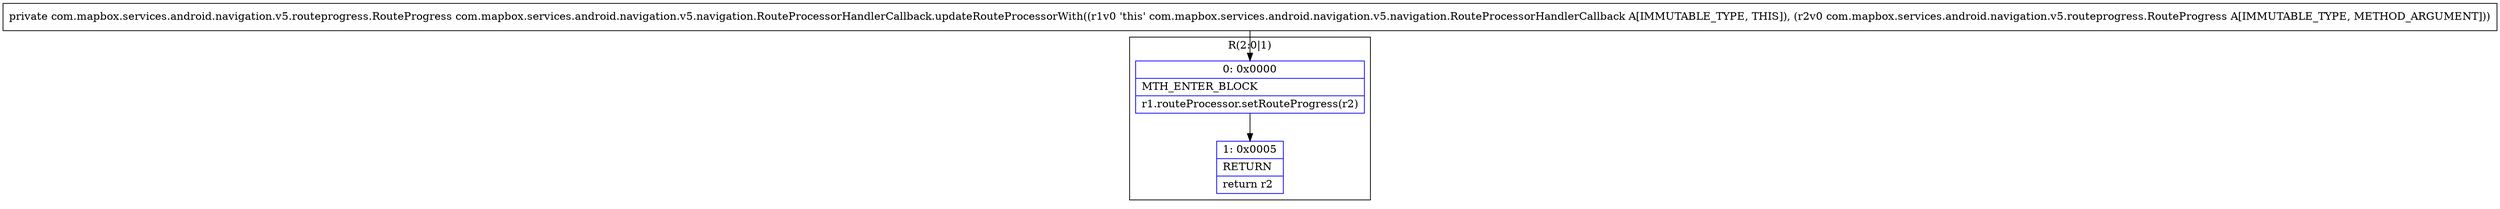 digraph "CFG forcom.mapbox.services.android.navigation.v5.navigation.RouteProcessorHandlerCallback.updateRouteProcessorWith(Lcom\/mapbox\/services\/android\/navigation\/v5\/routeprogress\/RouteProgress;)Lcom\/mapbox\/services\/android\/navigation\/v5\/routeprogress\/RouteProgress;" {
subgraph cluster_Region_694318401 {
label = "R(2:0|1)";
node [shape=record,color=blue];
Node_0 [shape=record,label="{0\:\ 0x0000|MTH_ENTER_BLOCK\l|r1.routeProcessor.setRouteProgress(r2)\l}"];
Node_1 [shape=record,label="{1\:\ 0x0005|RETURN\l|return r2\l}"];
}
MethodNode[shape=record,label="{private com.mapbox.services.android.navigation.v5.routeprogress.RouteProgress com.mapbox.services.android.navigation.v5.navigation.RouteProcessorHandlerCallback.updateRouteProcessorWith((r1v0 'this' com.mapbox.services.android.navigation.v5.navigation.RouteProcessorHandlerCallback A[IMMUTABLE_TYPE, THIS]), (r2v0 com.mapbox.services.android.navigation.v5.routeprogress.RouteProgress A[IMMUTABLE_TYPE, METHOD_ARGUMENT])) }"];
MethodNode -> Node_0;
Node_0 -> Node_1;
}

